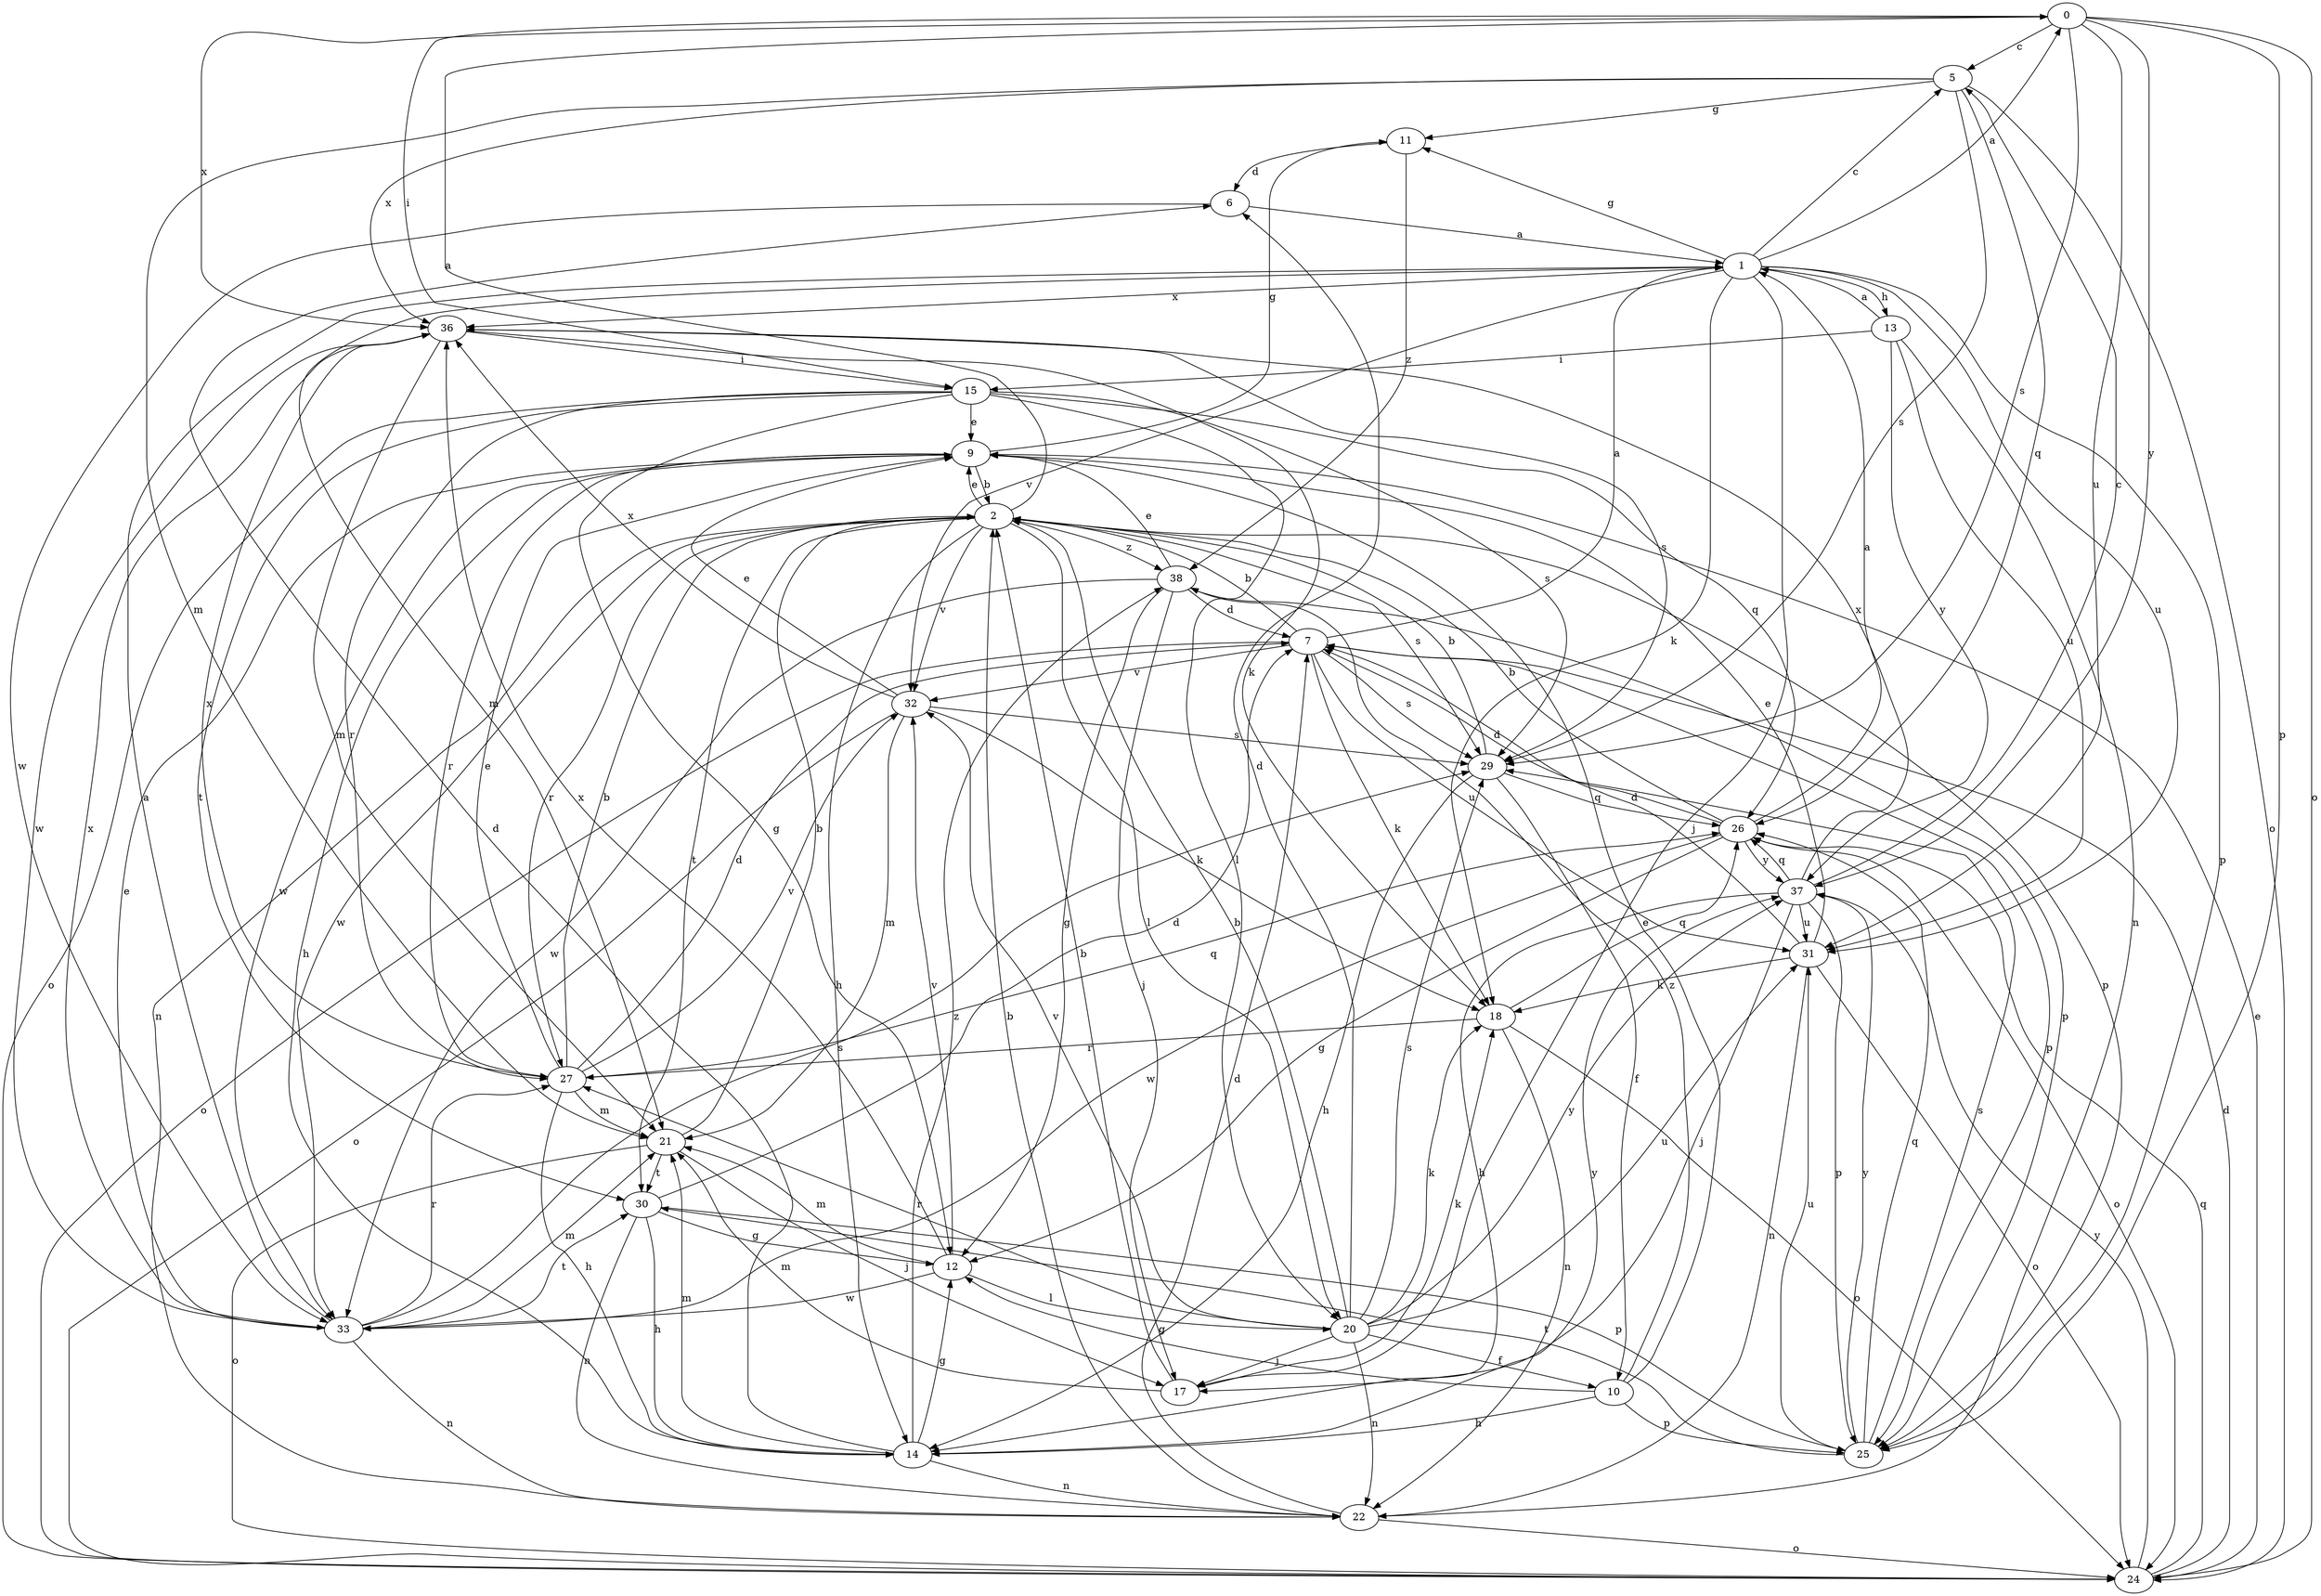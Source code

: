strict digraph  {
0;
1;
2;
5;
6;
7;
9;
10;
11;
12;
13;
14;
15;
17;
18;
20;
21;
22;
24;
25;
26;
27;
29;
30;
31;
32;
33;
36;
37;
38;
0 -> 5  [label=c];
0 -> 15  [label=i];
0 -> 24  [label=o];
0 -> 25  [label=p];
0 -> 29  [label=s];
0 -> 31  [label=u];
0 -> 36  [label=x];
0 -> 37  [label=y];
1 -> 0  [label=a];
1 -> 5  [label=c];
1 -> 11  [label=g];
1 -> 13  [label=h];
1 -> 17  [label=j];
1 -> 18  [label=k];
1 -> 21  [label=m];
1 -> 25  [label=p];
1 -> 31  [label=u];
1 -> 32  [label=v];
1 -> 36  [label=x];
2 -> 0  [label=a];
2 -> 9  [label=e];
2 -> 14  [label=h];
2 -> 20  [label=l];
2 -> 22  [label=n];
2 -> 25  [label=p];
2 -> 27  [label=r];
2 -> 29  [label=s];
2 -> 30  [label=t];
2 -> 32  [label=v];
2 -> 33  [label=w];
2 -> 38  [label=z];
5 -> 11  [label=g];
5 -> 21  [label=m];
5 -> 24  [label=o];
5 -> 26  [label=q];
5 -> 29  [label=s];
5 -> 36  [label=x];
6 -> 1  [label=a];
6 -> 33  [label=w];
7 -> 1  [label=a];
7 -> 2  [label=b];
7 -> 18  [label=k];
7 -> 24  [label=o];
7 -> 25  [label=p];
7 -> 29  [label=s];
7 -> 31  [label=u];
7 -> 32  [label=v];
9 -> 2  [label=b];
9 -> 11  [label=g];
9 -> 14  [label=h];
9 -> 27  [label=r];
9 -> 33  [label=w];
10 -> 9  [label=e];
10 -> 12  [label=g];
10 -> 14  [label=h];
10 -> 25  [label=p];
10 -> 38  [label=z];
11 -> 6  [label=d];
11 -> 38  [label=z];
12 -> 20  [label=l];
12 -> 21  [label=m];
12 -> 32  [label=v];
12 -> 33  [label=w];
12 -> 36  [label=x];
13 -> 1  [label=a];
13 -> 15  [label=i];
13 -> 22  [label=n];
13 -> 31  [label=u];
13 -> 37  [label=y];
14 -> 6  [label=d];
14 -> 12  [label=g];
14 -> 21  [label=m];
14 -> 22  [label=n];
14 -> 37  [label=y];
14 -> 38  [label=z];
15 -> 9  [label=e];
15 -> 12  [label=g];
15 -> 20  [label=l];
15 -> 24  [label=o];
15 -> 26  [label=q];
15 -> 27  [label=r];
15 -> 29  [label=s];
15 -> 30  [label=t];
17 -> 2  [label=b];
17 -> 18  [label=k];
17 -> 21  [label=m];
18 -> 22  [label=n];
18 -> 24  [label=o];
18 -> 26  [label=q];
18 -> 27  [label=r];
20 -> 2  [label=b];
20 -> 6  [label=d];
20 -> 10  [label=f];
20 -> 17  [label=j];
20 -> 18  [label=k];
20 -> 22  [label=n];
20 -> 27  [label=r];
20 -> 29  [label=s];
20 -> 31  [label=u];
20 -> 32  [label=v];
20 -> 37  [label=y];
21 -> 2  [label=b];
21 -> 17  [label=j];
21 -> 24  [label=o];
21 -> 30  [label=t];
22 -> 2  [label=b];
22 -> 7  [label=d];
22 -> 24  [label=o];
24 -> 7  [label=d];
24 -> 9  [label=e];
24 -> 26  [label=q];
24 -> 37  [label=y];
25 -> 26  [label=q];
25 -> 29  [label=s];
25 -> 30  [label=t];
25 -> 31  [label=u];
25 -> 37  [label=y];
26 -> 1  [label=a];
26 -> 2  [label=b];
26 -> 7  [label=d];
26 -> 12  [label=g];
26 -> 24  [label=o];
26 -> 33  [label=w];
26 -> 37  [label=y];
27 -> 2  [label=b];
27 -> 7  [label=d];
27 -> 9  [label=e];
27 -> 14  [label=h];
27 -> 21  [label=m];
27 -> 26  [label=q];
27 -> 32  [label=v];
27 -> 36  [label=x];
29 -> 2  [label=b];
29 -> 10  [label=f];
29 -> 14  [label=h];
29 -> 26  [label=q];
30 -> 7  [label=d];
30 -> 12  [label=g];
30 -> 14  [label=h];
30 -> 22  [label=n];
30 -> 25  [label=p];
31 -> 7  [label=d];
31 -> 9  [label=e];
31 -> 18  [label=k];
31 -> 22  [label=n];
31 -> 24  [label=o];
32 -> 9  [label=e];
32 -> 18  [label=k];
32 -> 21  [label=m];
32 -> 24  [label=o];
32 -> 29  [label=s];
32 -> 36  [label=x];
33 -> 1  [label=a];
33 -> 9  [label=e];
33 -> 21  [label=m];
33 -> 22  [label=n];
33 -> 27  [label=r];
33 -> 29  [label=s];
33 -> 30  [label=t];
33 -> 36  [label=x];
36 -> 15  [label=i];
36 -> 18  [label=k];
36 -> 21  [label=m];
36 -> 29  [label=s];
36 -> 33  [label=w];
37 -> 5  [label=c];
37 -> 14  [label=h];
37 -> 17  [label=j];
37 -> 25  [label=p];
37 -> 26  [label=q];
37 -> 31  [label=u];
37 -> 36  [label=x];
38 -> 7  [label=d];
38 -> 9  [label=e];
38 -> 12  [label=g];
38 -> 17  [label=j];
38 -> 25  [label=p];
38 -> 33  [label=w];
}
